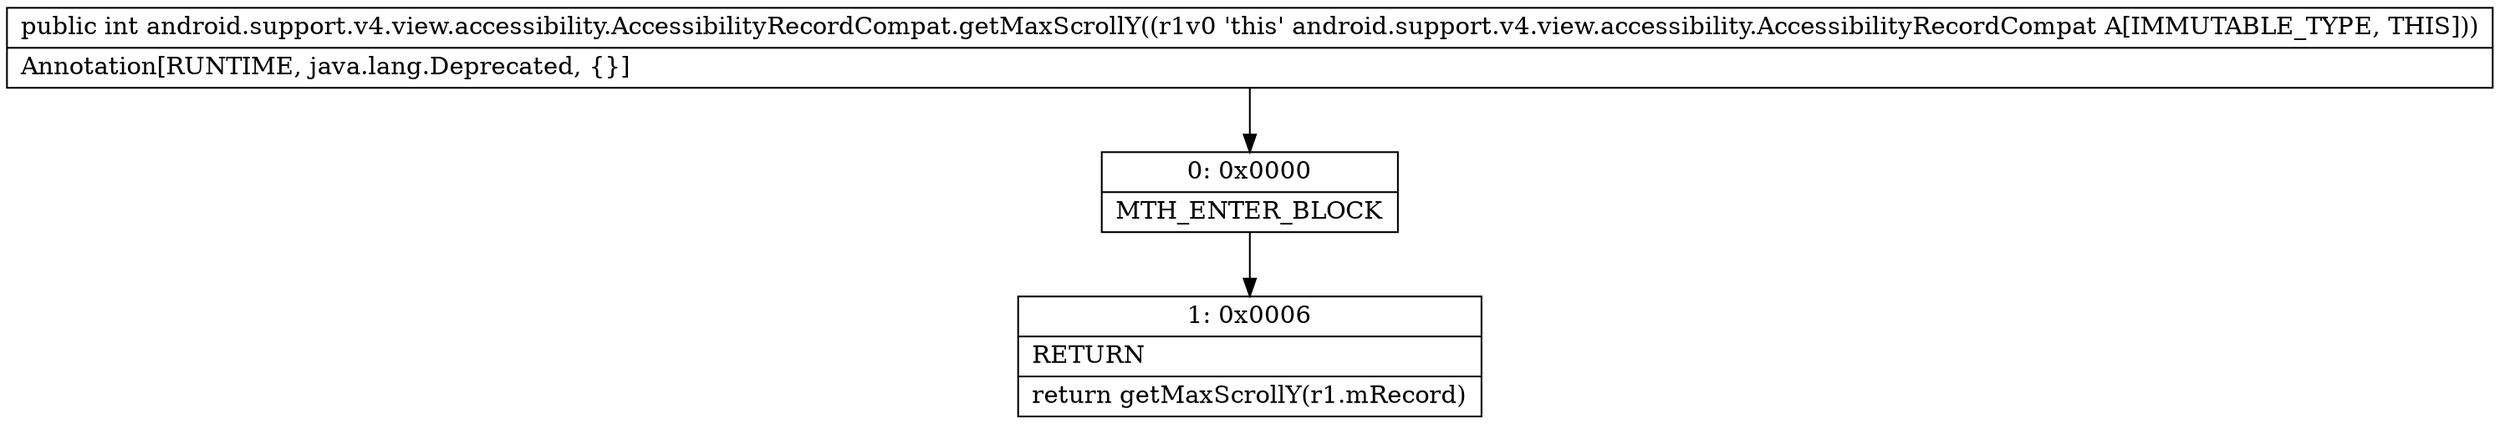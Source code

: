 digraph "CFG forandroid.support.v4.view.accessibility.AccessibilityRecordCompat.getMaxScrollY()I" {
Node_0 [shape=record,label="{0\:\ 0x0000|MTH_ENTER_BLOCK\l}"];
Node_1 [shape=record,label="{1\:\ 0x0006|RETURN\l|return getMaxScrollY(r1.mRecord)\l}"];
MethodNode[shape=record,label="{public int android.support.v4.view.accessibility.AccessibilityRecordCompat.getMaxScrollY((r1v0 'this' android.support.v4.view.accessibility.AccessibilityRecordCompat A[IMMUTABLE_TYPE, THIS]))  | Annotation[RUNTIME, java.lang.Deprecated, \{\}]\l}"];
MethodNode -> Node_0;
Node_0 -> Node_1;
}

